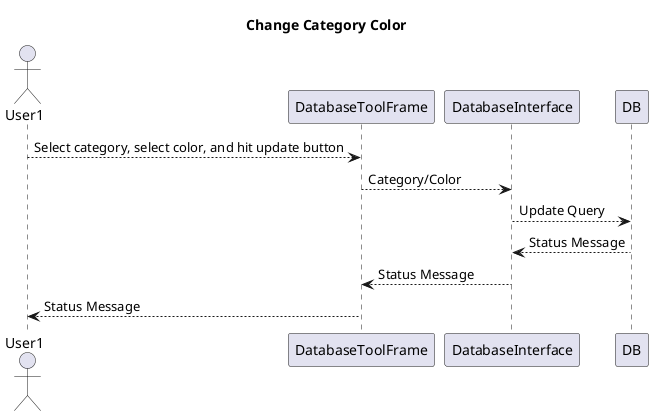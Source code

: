@startuml

title Change Category Color

Actor User1

User1 --> DatabaseToolFrame : Select category, select color, and hit update button
DatabaseToolFrame --> DatabaseInterface : Category/Color
DatabaseInterface --> DB : Update Query
DB --> DatabaseInterface : Status Message
DatabaseInterface --> DatabaseToolFrame : Status Message
DatabaseToolFrame --> User1 : Status Message

@enduml